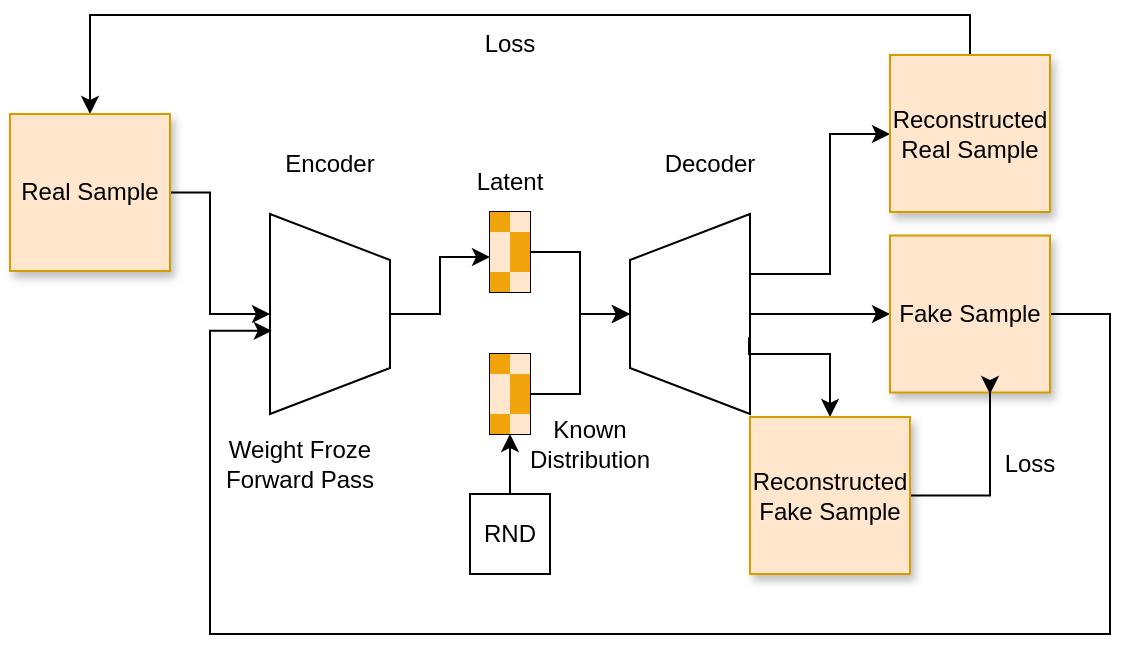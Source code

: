 <mxfile version="19.0.2" type="device"><diagram id="ltykJ6ZSc_2-NLemMt3R" name="Page-1"><mxGraphModel dx="1026" dy="594" grid="1" gridSize="10" guides="1" tooltips="1" connect="1" arrows="1" fold="1" page="1" pageScale="1" pageWidth="850" pageHeight="1100" math="0" shadow="0"><root><mxCell id="0"/><mxCell id="1" parent="0"/><mxCell id="T9nESh0Hl4_ntXO0xOuA-56" style="edgeStyle=orthogonalEdgeStyle;rounded=0;orthogonalLoop=1;jettySize=auto;html=1;exitX=0.5;exitY=1;exitDx=0;exitDy=0;entryX=0;entryY=0.25;entryDx=0;entryDy=0;" parent="1" source="T9nESh0Hl4_ntXO0xOuA-12" target="T9nESh0Hl4_ntXO0xOuA-19" edge="1"><mxGeometry relative="1" as="geometry"/></mxCell><mxCell id="T9nESh0Hl4_ntXO0xOuA-12" value="" style="verticalLabelPosition=middle;verticalAlign=middle;html=1;shape=trapezoid;perimeter=trapezoidPerimeter;whiteSpace=wrap;size=0.23;arcSize=10;flipV=1;labelPosition=center;align=center;shadow=0;sketch=0;rotation=-90;" parent="1" vertex="1"><mxGeometry x="300" y="220" width="100" height="60" as="geometry"/></mxCell><mxCell id="T9nESh0Hl4_ntXO0xOuA-60" style="edgeStyle=orthogonalEdgeStyle;rounded=0;orthogonalLoop=1;jettySize=auto;html=1;exitX=0.5;exitY=0;exitDx=0;exitDy=0;" parent="1" source="T9nESh0Hl4_ntXO0xOuA-14" target="T9nESh0Hl4_ntXO0xOuA-57" edge="1"><mxGeometry relative="1" as="geometry"><Array as="points"><mxPoint x="560" y="230"/><mxPoint x="600" y="230"/><mxPoint x="600" y="160"/></Array></mxGeometry></mxCell><mxCell id="T9nESh0Hl4_ntXO0xOuA-64" style="edgeStyle=orthogonalEdgeStyle;rounded=0;orthogonalLoop=1;jettySize=auto;html=1;exitX=0.75;exitY=0;exitDx=0;exitDy=0;entryX=0.5;entryY=0;entryDx=0;entryDy=0;" parent="1" edge="1" target="T9nESh0Hl4_ntXO0xOuA-63"><mxGeometry relative="1" as="geometry"><mxPoint x="560" y="274" as="sourcePoint"/><mxPoint x="630" y="358.25" as="targetPoint"/><Array as="points"><mxPoint x="560" y="250"/><mxPoint x="630" y="250"/></Array></mxGeometry></mxCell><mxCell id="T9nESh0Hl4_ntXO0xOuA-14" value="" style="verticalLabelPosition=middle;verticalAlign=middle;html=1;shape=trapezoid;perimeter=trapezoidPerimeter;whiteSpace=wrap;size=0.23;arcSize=10;flipV=1;labelPosition=center;align=center;shadow=0;sketch=0;rotation=90;" parent="1" vertex="1"><mxGeometry x="480" y="220" width="100" height="60" as="geometry"/></mxCell><mxCell id="T9nESh0Hl4_ntXO0xOuA-27" value="" style="group" parent="1" vertex="1" connectable="0"><mxGeometry x="430" y="199" width="20" height="40" as="geometry"/></mxCell><mxCell id="T9nESh0Hl4_ntXO0xOuA-30" value="" style="group" parent="T9nESh0Hl4_ntXO0xOuA-27" vertex="1" connectable="0"><mxGeometry width="20" height="40" as="geometry"/></mxCell><mxCell id="T9nESh0Hl4_ntXO0xOuA-23" value="" style="rounded=0;whiteSpace=wrap;html=1;shadow=0;sketch=0;strokeColor=#000000;fillColor=none;" parent="T9nESh0Hl4_ntXO0xOuA-30" vertex="1"><mxGeometry width="20" height="40" as="geometry"/></mxCell><mxCell id="T9nESh0Hl4_ntXO0xOuA-15" value="" style="rounded=0;whiteSpace=wrap;html=1;shadow=0;sketch=0;fillColor=#f0a30a;strokeColor=none;fontColor=#000000;" parent="T9nESh0Hl4_ntXO0xOuA-30" vertex="1"><mxGeometry width="10" height="10" as="geometry"/></mxCell><mxCell id="T9nESh0Hl4_ntXO0xOuA-16" value="" style="rounded=0;whiteSpace=wrap;html=1;shadow=0;sketch=0;strokeColor=none;fillColor=#ffe6cc;" parent="T9nESh0Hl4_ntXO0xOuA-30" vertex="1"><mxGeometry x="10" width="10" height="10" as="geometry"/></mxCell><mxCell id="T9nESh0Hl4_ntXO0xOuA-17" value="" style="rounded=0;whiteSpace=wrap;html=1;shadow=0;sketch=0;fillColor=#f0a30a;strokeColor=none;fontColor=#000000;" parent="T9nESh0Hl4_ntXO0xOuA-30" vertex="1"><mxGeometry x="10" y="10" width="10" height="10" as="geometry"/></mxCell><mxCell id="T9nESh0Hl4_ntXO0xOuA-18" value="" style="rounded=0;whiteSpace=wrap;html=1;shadow=0;sketch=0;strokeColor=none;fillColor=#ffe6cc;" parent="T9nESh0Hl4_ntXO0xOuA-30" vertex="1"><mxGeometry y="10" width="10" height="10" as="geometry"/></mxCell><mxCell id="T9nESh0Hl4_ntXO0xOuA-19" value="" style="rounded=0;whiteSpace=wrap;html=1;shadow=0;sketch=0;strokeColor=none;fillColor=#ffe6cc;" parent="T9nESh0Hl4_ntXO0xOuA-30" vertex="1"><mxGeometry y="20" width="10" height="10" as="geometry"/></mxCell><mxCell id="T9nESh0Hl4_ntXO0xOuA-20" value="" style="rounded=0;whiteSpace=wrap;html=1;shadow=0;sketch=0;fillColor=#f0a30a;strokeColor=none;fontColor=#000000;" parent="T9nESh0Hl4_ntXO0xOuA-30" vertex="1"><mxGeometry x="10" y="20" width="10" height="10" as="geometry"/></mxCell><mxCell id="T9nESh0Hl4_ntXO0xOuA-25" value="" style="rounded=0;whiteSpace=wrap;html=1;shadow=0;sketch=0;fillColor=#f0a30a;strokeColor=none;fontColor=#000000;" parent="T9nESh0Hl4_ntXO0xOuA-30" vertex="1"><mxGeometry y="30" width="10" height="10" as="geometry"/></mxCell><mxCell id="T9nESh0Hl4_ntXO0xOuA-26" value="" style="rounded=0;whiteSpace=wrap;html=1;shadow=0;sketch=0;strokeColor=none;fillColor=#ffe6cc;" parent="T9nESh0Hl4_ntXO0xOuA-30" vertex="1"><mxGeometry x="10" y="30" width="10" height="10" as="geometry"/></mxCell><mxCell id="T9nESh0Hl4_ntXO0xOuA-22" style="edgeStyle=orthogonalEdgeStyle;rounded=0;orthogonalLoop=1;jettySize=auto;html=1;exitX=1;exitY=0.75;exitDx=0;exitDy=0;entryX=0;entryY=0.75;entryDx=0;entryDy=0;" parent="T9nESh0Hl4_ntXO0xOuA-30" source="T9nESh0Hl4_ntXO0xOuA-18" target="T9nESh0Hl4_ntXO0xOuA-17" edge="1"><mxGeometry relative="1" as="geometry"/></mxCell><mxCell id="T9nESh0Hl4_ntXO0xOuA-36" value="Latent" style="text;html=1;strokeColor=none;fillColor=none;align=center;verticalAlign=middle;whiteSpace=wrap;rounded=0;shadow=0;sketch=0;" parent="1" vertex="1"><mxGeometry x="410" y="169" width="60" height="30" as="geometry"/></mxCell><mxCell id="T9nESh0Hl4_ntXO0xOuA-37" value="" style="group" parent="1" vertex="1" connectable="0"><mxGeometry x="430" y="270" width="20" height="40" as="geometry"/></mxCell><mxCell id="T9nESh0Hl4_ntXO0xOuA-38" value="" style="group" parent="T9nESh0Hl4_ntXO0xOuA-37" vertex="1" connectable="0"><mxGeometry width="20" height="40" as="geometry"/></mxCell><mxCell id="T9nESh0Hl4_ntXO0xOuA-39" value="" style="rounded=0;whiteSpace=wrap;html=1;shadow=0;sketch=0;strokeColor=#000000;fillColor=none;" parent="T9nESh0Hl4_ntXO0xOuA-38" vertex="1"><mxGeometry width="20" height="40" as="geometry"/></mxCell><mxCell id="T9nESh0Hl4_ntXO0xOuA-40" value="" style="rounded=0;whiteSpace=wrap;html=1;shadow=0;sketch=0;fillColor=#f0a30a;strokeColor=none;fontColor=#000000;" parent="T9nESh0Hl4_ntXO0xOuA-38" vertex="1"><mxGeometry width="10" height="10" as="geometry"/></mxCell><mxCell id="T9nESh0Hl4_ntXO0xOuA-41" value="" style="rounded=0;whiteSpace=wrap;html=1;shadow=0;sketch=0;strokeColor=none;fillColor=#ffe6cc;" parent="T9nESh0Hl4_ntXO0xOuA-38" vertex="1"><mxGeometry x="10" width="10" height="10" as="geometry"/></mxCell><mxCell id="T9nESh0Hl4_ntXO0xOuA-42" value="" style="rounded=0;whiteSpace=wrap;html=1;shadow=0;sketch=0;fillColor=#f0a30a;strokeColor=none;fontColor=#000000;" parent="T9nESh0Hl4_ntXO0xOuA-38" vertex="1"><mxGeometry x="10" y="10" width="10" height="10" as="geometry"/></mxCell><mxCell id="T9nESh0Hl4_ntXO0xOuA-43" value="" style="rounded=0;whiteSpace=wrap;html=1;shadow=0;sketch=0;strokeColor=none;fillColor=#ffe6cc;" parent="T9nESh0Hl4_ntXO0xOuA-38" vertex="1"><mxGeometry y="10" width="10" height="10" as="geometry"/></mxCell><mxCell id="T9nESh0Hl4_ntXO0xOuA-44" value="" style="rounded=0;whiteSpace=wrap;html=1;shadow=0;sketch=0;strokeColor=none;fillColor=#ffe6cc;" parent="T9nESh0Hl4_ntXO0xOuA-38" vertex="1"><mxGeometry y="20" width="10" height="10" as="geometry"/></mxCell><mxCell id="T9nESh0Hl4_ntXO0xOuA-45" value="" style="rounded=0;whiteSpace=wrap;html=1;shadow=0;sketch=0;fillColor=#f0a30a;strokeColor=none;fontColor=#000000;" parent="T9nESh0Hl4_ntXO0xOuA-38" vertex="1"><mxGeometry x="10" y="20" width="10" height="10" as="geometry"/></mxCell><mxCell id="T9nESh0Hl4_ntXO0xOuA-46" value="" style="rounded=0;whiteSpace=wrap;html=1;shadow=0;sketch=0;fillColor=#f0a30a;strokeColor=none;fontColor=#000000;" parent="T9nESh0Hl4_ntXO0xOuA-38" vertex="1"><mxGeometry y="30" width="10" height="10" as="geometry"/></mxCell><mxCell id="T9nESh0Hl4_ntXO0xOuA-47" value="" style="rounded=0;whiteSpace=wrap;html=1;shadow=0;sketch=0;strokeColor=none;fillColor=#ffe6cc;" parent="T9nESh0Hl4_ntXO0xOuA-38" vertex="1"><mxGeometry x="10" y="30" width="10" height="10" as="geometry"/></mxCell><mxCell id="T9nESh0Hl4_ntXO0xOuA-48" style="edgeStyle=orthogonalEdgeStyle;rounded=0;orthogonalLoop=1;jettySize=auto;html=1;exitX=1;exitY=0.75;exitDx=0;exitDy=0;entryX=0;entryY=0.75;entryDx=0;entryDy=0;" parent="T9nESh0Hl4_ntXO0xOuA-38" source="T9nESh0Hl4_ntXO0xOuA-43" target="T9nESh0Hl4_ntXO0xOuA-42" edge="1"><mxGeometry relative="1" as="geometry"/></mxCell><mxCell id="T9nESh0Hl4_ntXO0xOuA-50" value="Known Distribution" style="text;html=1;strokeColor=none;fillColor=none;align=center;verticalAlign=middle;whiteSpace=wrap;rounded=0;shadow=0;sketch=0;" parent="1" vertex="1"><mxGeometry x="450" y="300" width="60" height="30" as="geometry"/></mxCell><mxCell id="T9nESh0Hl4_ntXO0xOuA-53" style="edgeStyle=orthogonalEdgeStyle;rounded=0;orthogonalLoop=1;jettySize=auto;html=1;exitX=0.5;exitY=0;exitDx=0;exitDy=0;entryX=0;entryY=1;entryDx=0;entryDy=0;" parent="1" source="T9nESh0Hl4_ntXO0xOuA-51" target="T9nESh0Hl4_ntXO0xOuA-47" edge="1"><mxGeometry relative="1" as="geometry"/></mxCell><mxCell id="T9nESh0Hl4_ntXO0xOuA-51" value="RND" style="rounded=0;whiteSpace=wrap;html=1;shadow=0;sketch=0;strokeColor=#000000;fillColor=none;" parent="1" vertex="1"><mxGeometry x="420" y="340" width="40" height="40" as="geometry"/></mxCell><mxCell id="T9nESh0Hl4_ntXO0xOuA-54" style="edgeStyle=orthogonalEdgeStyle;rounded=0;orthogonalLoop=1;jettySize=auto;html=1;exitX=1;exitY=0.5;exitDx=0;exitDy=0;entryX=0.5;entryY=1;entryDx=0;entryDy=0;" parent="1" source="T9nESh0Hl4_ntXO0xOuA-39" target="T9nESh0Hl4_ntXO0xOuA-14" edge="1"><mxGeometry relative="1" as="geometry"/></mxCell><mxCell id="T9nESh0Hl4_ntXO0xOuA-55" style="edgeStyle=orthogonalEdgeStyle;rounded=0;orthogonalLoop=1;jettySize=auto;html=1;exitX=1;exitY=0.5;exitDx=0;exitDy=0;entryX=0.5;entryY=1;entryDx=0;entryDy=0;" parent="1" source="T9nESh0Hl4_ntXO0xOuA-23" target="T9nESh0Hl4_ntXO0xOuA-14" edge="1"><mxGeometry relative="1" as="geometry"/></mxCell><mxCell id="T9nESh0Hl4_ntXO0xOuA-61" style="edgeStyle=orthogonalEdgeStyle;rounded=0;orthogonalLoop=1;jettySize=auto;html=1;exitX=1;exitY=0.5;exitDx=0;exitDy=0;entryX=1;entryY=0.5;entryDx=0;entryDy=0;" parent="1" source="T9nESh0Hl4_ntXO0xOuA-57" target="T9nESh0Hl4_ntXO0xOuA-58" edge="1"><mxGeometry relative="1" as="geometry"/></mxCell><mxCell id="T9nESh0Hl4_ntXO0xOuA-57" value="Reconstructed&lt;br&gt;Real Sample" style="rounded=0;whiteSpace=wrap;html=1;shadow=1;sketch=0;strokeColor=#d79b00;fillColor=#ffe6cc;direction=north;glass=0;rotation=0;" parent="1" vertex="1"><mxGeometry x="630" y="120.5" width="80" height="78.5" as="geometry"/></mxCell><mxCell id="T9nESh0Hl4_ntXO0xOuA-66" style="edgeStyle=orthogonalEdgeStyle;rounded=0;orthogonalLoop=1;jettySize=auto;html=1;exitX=0.5;exitY=1;exitDx=0;exitDy=0;entryX=0.5;entryY=0;entryDx=0;entryDy=0;" parent="1" source="T9nESh0Hl4_ntXO0xOuA-58" target="T9nESh0Hl4_ntXO0xOuA-12" edge="1"><mxGeometry relative="1" as="geometry"><Array as="points"><mxPoint x="290" y="189"/><mxPoint x="290" y="250"/></Array></mxGeometry></mxCell><mxCell id="T9nESh0Hl4_ntXO0xOuA-58" value="Real Sample" style="rounded=0;whiteSpace=wrap;html=1;shadow=1;sketch=0;strokeColor=#d79b00;fillColor=#ffe6cc;direction=north;glass=0;rotation=0;" parent="1" vertex="1"><mxGeometry x="190" y="150" width="80" height="78.5" as="geometry"/></mxCell><mxCell id="T9nESh0Hl4_ntXO0xOuA-62" value="Loss" style="text;html=1;strokeColor=none;fillColor=none;align=center;verticalAlign=middle;whiteSpace=wrap;rounded=0;shadow=1;glass=0;sketch=0;" parent="1" vertex="1"><mxGeometry x="410" y="100" width="60" height="30" as="geometry"/></mxCell><mxCell id="T9nESh0Hl4_ntXO0xOuA-65" style="edgeStyle=orthogonalEdgeStyle;rounded=0;orthogonalLoop=1;jettySize=auto;html=1;exitX=0.5;exitY=1;exitDx=0;exitDy=0;entryX=0.416;entryY=0.985;entryDx=0;entryDy=0;entryPerimeter=0;" parent="1" source="T9nESh0Hl4_ntXO0xOuA-63" target="T9nESh0Hl4_ntXO0xOuA-12" edge="1"><mxGeometry relative="1" as="geometry"><Array as="points"><mxPoint x="740" y="250"/><mxPoint x="740" y="410"/><mxPoint x="290" y="410"/><mxPoint x="290" y="258"/></Array></mxGeometry></mxCell><mxCell id="T9nESh0Hl4_ntXO0xOuA-63" value="Fake Sample" style="rounded=0;whiteSpace=wrap;html=1;shadow=1;sketch=0;strokeColor=#d79b00;fillColor=#ffe6cc;direction=north;glass=0;rotation=0;" parent="1" vertex="1"><mxGeometry x="630" y="210.75" width="80" height="78.5" as="geometry"/></mxCell><mxCell id="T9nESh0Hl4_ntXO0xOuA-68" style="edgeStyle=orthogonalEdgeStyle;rounded=0;orthogonalLoop=1;jettySize=auto;html=1;exitX=0.616;exitY=0.992;exitDx=0;exitDy=0;exitPerimeter=0;" parent="1" source="T9nESh0Hl4_ntXO0xOuA-14" target="T9nESh0Hl4_ntXO0xOuA-67" edge="1"><mxGeometry relative="1" as="geometry"><Array as="points"><mxPoint x="560" y="270"/><mxPoint x="600" y="270"/></Array></mxGeometry></mxCell><mxCell id="ytuvVgGm5cVxcuerajQq-1" style="edgeStyle=orthogonalEdgeStyle;rounded=0;orthogonalLoop=1;jettySize=auto;html=1;exitX=0.5;exitY=1;exitDx=0;exitDy=0;" edge="1" parent="1" source="T9nESh0Hl4_ntXO0xOuA-67"><mxGeometry relative="1" as="geometry"><mxPoint x="680" y="290" as="targetPoint"/><Array as="points"><mxPoint x="680" y="341"/><mxPoint x="680" y="289"/></Array></mxGeometry></mxCell><mxCell id="T9nESh0Hl4_ntXO0xOuA-67" value="Reconstructed&lt;br&gt;Fake Sample" style="rounded=0;whiteSpace=wrap;html=1;shadow=1;sketch=0;strokeColor=#d79b00;fillColor=#ffe6cc;direction=north;glass=0;rotation=0;" parent="1" vertex="1"><mxGeometry x="560" y="301.5" width="80" height="78.5" as="geometry"/></mxCell><mxCell id="T9nESh0Hl4_ntXO0xOuA-70" value="Loss" style="text;html=1;strokeColor=none;fillColor=none;align=center;verticalAlign=middle;whiteSpace=wrap;rounded=0;shadow=1;glass=0;sketch=0;" parent="1" vertex="1"><mxGeometry x="670" y="310" width="60" height="30" as="geometry"/></mxCell><mxCell id="T9nESh0Hl4_ntXO0xOuA-71" value="Encoder" style="text;html=1;strokeColor=none;fillColor=none;align=center;verticalAlign=middle;whiteSpace=wrap;rounded=0;shadow=1;glass=0;sketch=0;" parent="1" vertex="1"><mxGeometry x="320" y="160" width="60" height="30" as="geometry"/></mxCell><mxCell id="T9nESh0Hl4_ntXO0xOuA-72" value="Decoder" style="text;html=1;strokeColor=none;fillColor=none;align=center;verticalAlign=middle;whiteSpace=wrap;rounded=0;shadow=1;glass=0;sketch=0;" parent="1" vertex="1"><mxGeometry x="510" y="160" width="60" height="30" as="geometry"/></mxCell><mxCell id="T9nESh0Hl4_ntXO0xOuA-73" value="Weight Froze Forward Pass" style="text;html=1;strokeColor=none;fillColor=none;align=center;verticalAlign=middle;whiteSpace=wrap;rounded=0;shadow=1;glass=0;sketch=0;" parent="1" vertex="1"><mxGeometry x="280" y="310" width="110" height="30" as="geometry"/></mxCell></root></mxGraphModel></diagram></mxfile>